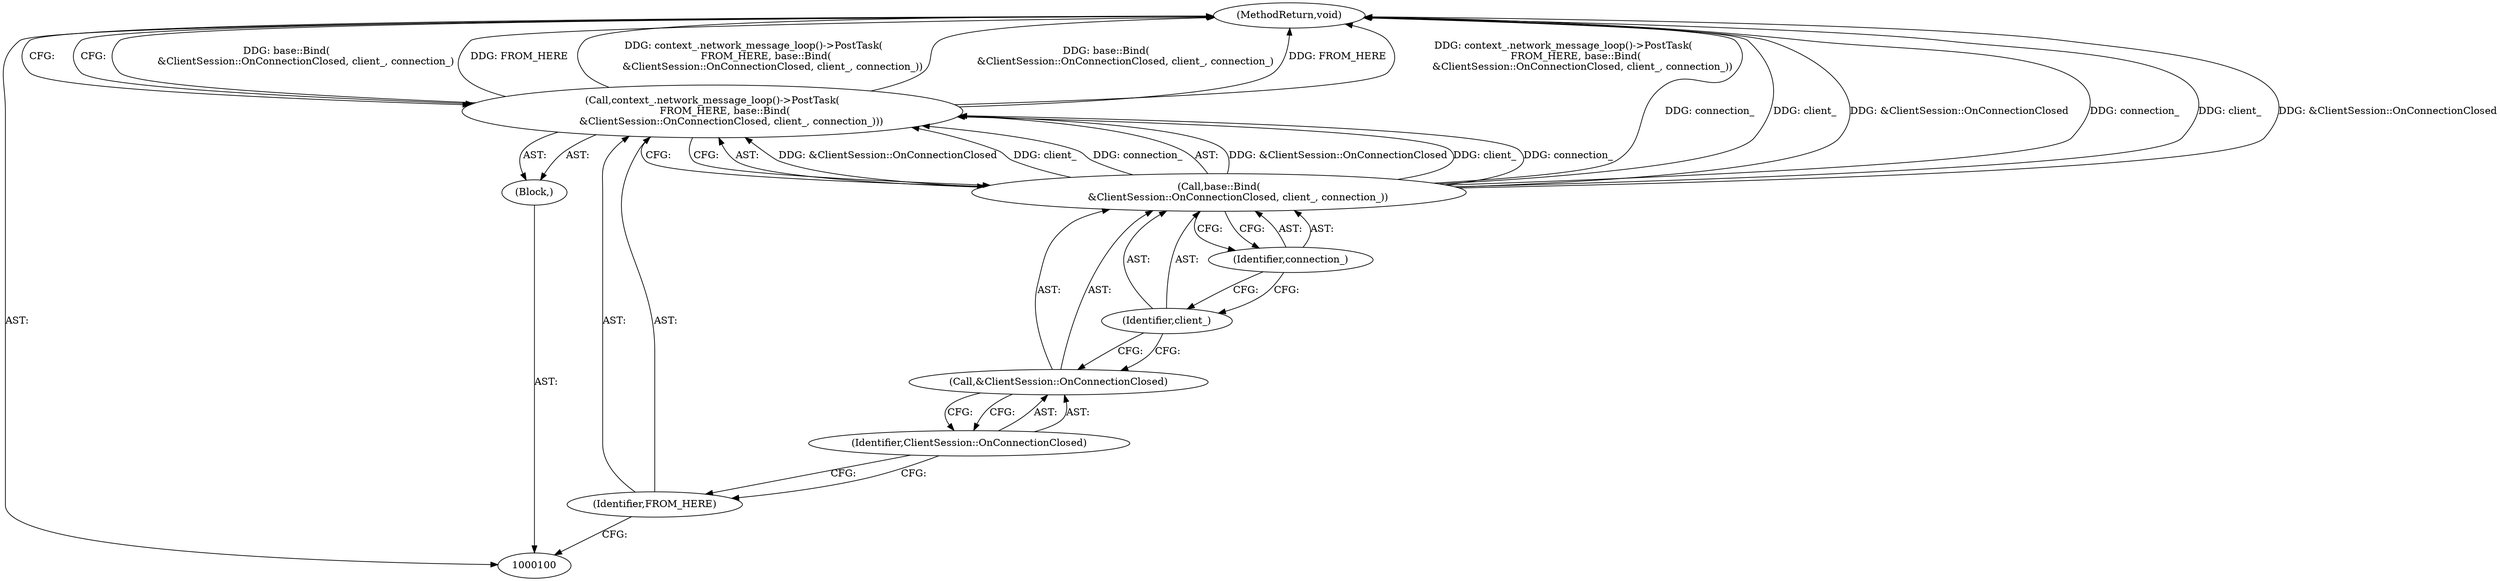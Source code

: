 digraph "1_Chrome_a46bcef82b29d30836a0f26226e3d4aca4fa9612_17" {
"1000109" [label="(MethodReturn,void)"];
"1000101" [label="(Block,)"];
"1000102" [label="(Call,context_.network_message_loop()->PostTask(\n        FROM_HERE, base::Bind(\n            &ClientSession::OnConnectionClosed, client_, connection_)))"];
"1000104" [label="(Call,base::Bind(\n            &ClientSession::OnConnectionClosed, client_, connection_))"];
"1000103" [label="(Identifier,FROM_HERE)"];
"1000105" [label="(Call,&ClientSession::OnConnectionClosed)"];
"1000106" [label="(Identifier,ClientSession::OnConnectionClosed)"];
"1000107" [label="(Identifier,client_)"];
"1000108" [label="(Identifier,connection_)"];
"1000109" -> "1000100"  [label="AST: "];
"1000109" -> "1000102"  [label="CFG: "];
"1000104" -> "1000109"  [label="DDG: connection_"];
"1000104" -> "1000109"  [label="DDG: client_"];
"1000104" -> "1000109"  [label="DDG: &ClientSession::OnConnectionClosed"];
"1000102" -> "1000109"  [label="DDG: base::Bind(\n            &ClientSession::OnConnectionClosed, client_, connection_)"];
"1000102" -> "1000109"  [label="DDG: FROM_HERE"];
"1000102" -> "1000109"  [label="DDG: context_.network_message_loop()->PostTask(\n        FROM_HERE, base::Bind(\n            &ClientSession::OnConnectionClosed, client_, connection_))"];
"1000101" -> "1000100"  [label="AST: "];
"1000102" -> "1000101"  [label="AST: "];
"1000102" -> "1000101"  [label="AST: "];
"1000102" -> "1000104"  [label="CFG: "];
"1000103" -> "1000102"  [label="AST: "];
"1000104" -> "1000102"  [label="AST: "];
"1000109" -> "1000102"  [label="CFG: "];
"1000102" -> "1000109"  [label="DDG: base::Bind(\n            &ClientSession::OnConnectionClosed, client_, connection_)"];
"1000102" -> "1000109"  [label="DDG: FROM_HERE"];
"1000102" -> "1000109"  [label="DDG: context_.network_message_loop()->PostTask(\n        FROM_HERE, base::Bind(\n            &ClientSession::OnConnectionClosed, client_, connection_))"];
"1000104" -> "1000102"  [label="DDG: &ClientSession::OnConnectionClosed"];
"1000104" -> "1000102"  [label="DDG: client_"];
"1000104" -> "1000102"  [label="DDG: connection_"];
"1000104" -> "1000102"  [label="AST: "];
"1000104" -> "1000108"  [label="CFG: "];
"1000105" -> "1000104"  [label="AST: "];
"1000107" -> "1000104"  [label="AST: "];
"1000108" -> "1000104"  [label="AST: "];
"1000102" -> "1000104"  [label="CFG: "];
"1000104" -> "1000109"  [label="DDG: connection_"];
"1000104" -> "1000109"  [label="DDG: client_"];
"1000104" -> "1000109"  [label="DDG: &ClientSession::OnConnectionClosed"];
"1000104" -> "1000102"  [label="DDG: &ClientSession::OnConnectionClosed"];
"1000104" -> "1000102"  [label="DDG: client_"];
"1000104" -> "1000102"  [label="DDG: connection_"];
"1000103" -> "1000102"  [label="AST: "];
"1000103" -> "1000100"  [label="CFG: "];
"1000106" -> "1000103"  [label="CFG: "];
"1000105" -> "1000104"  [label="AST: "];
"1000105" -> "1000106"  [label="CFG: "];
"1000106" -> "1000105"  [label="AST: "];
"1000107" -> "1000105"  [label="CFG: "];
"1000106" -> "1000105"  [label="AST: "];
"1000106" -> "1000103"  [label="CFG: "];
"1000105" -> "1000106"  [label="CFG: "];
"1000107" -> "1000104"  [label="AST: "];
"1000107" -> "1000105"  [label="CFG: "];
"1000108" -> "1000107"  [label="CFG: "];
"1000108" -> "1000104"  [label="AST: "];
"1000108" -> "1000107"  [label="CFG: "];
"1000104" -> "1000108"  [label="CFG: "];
}
